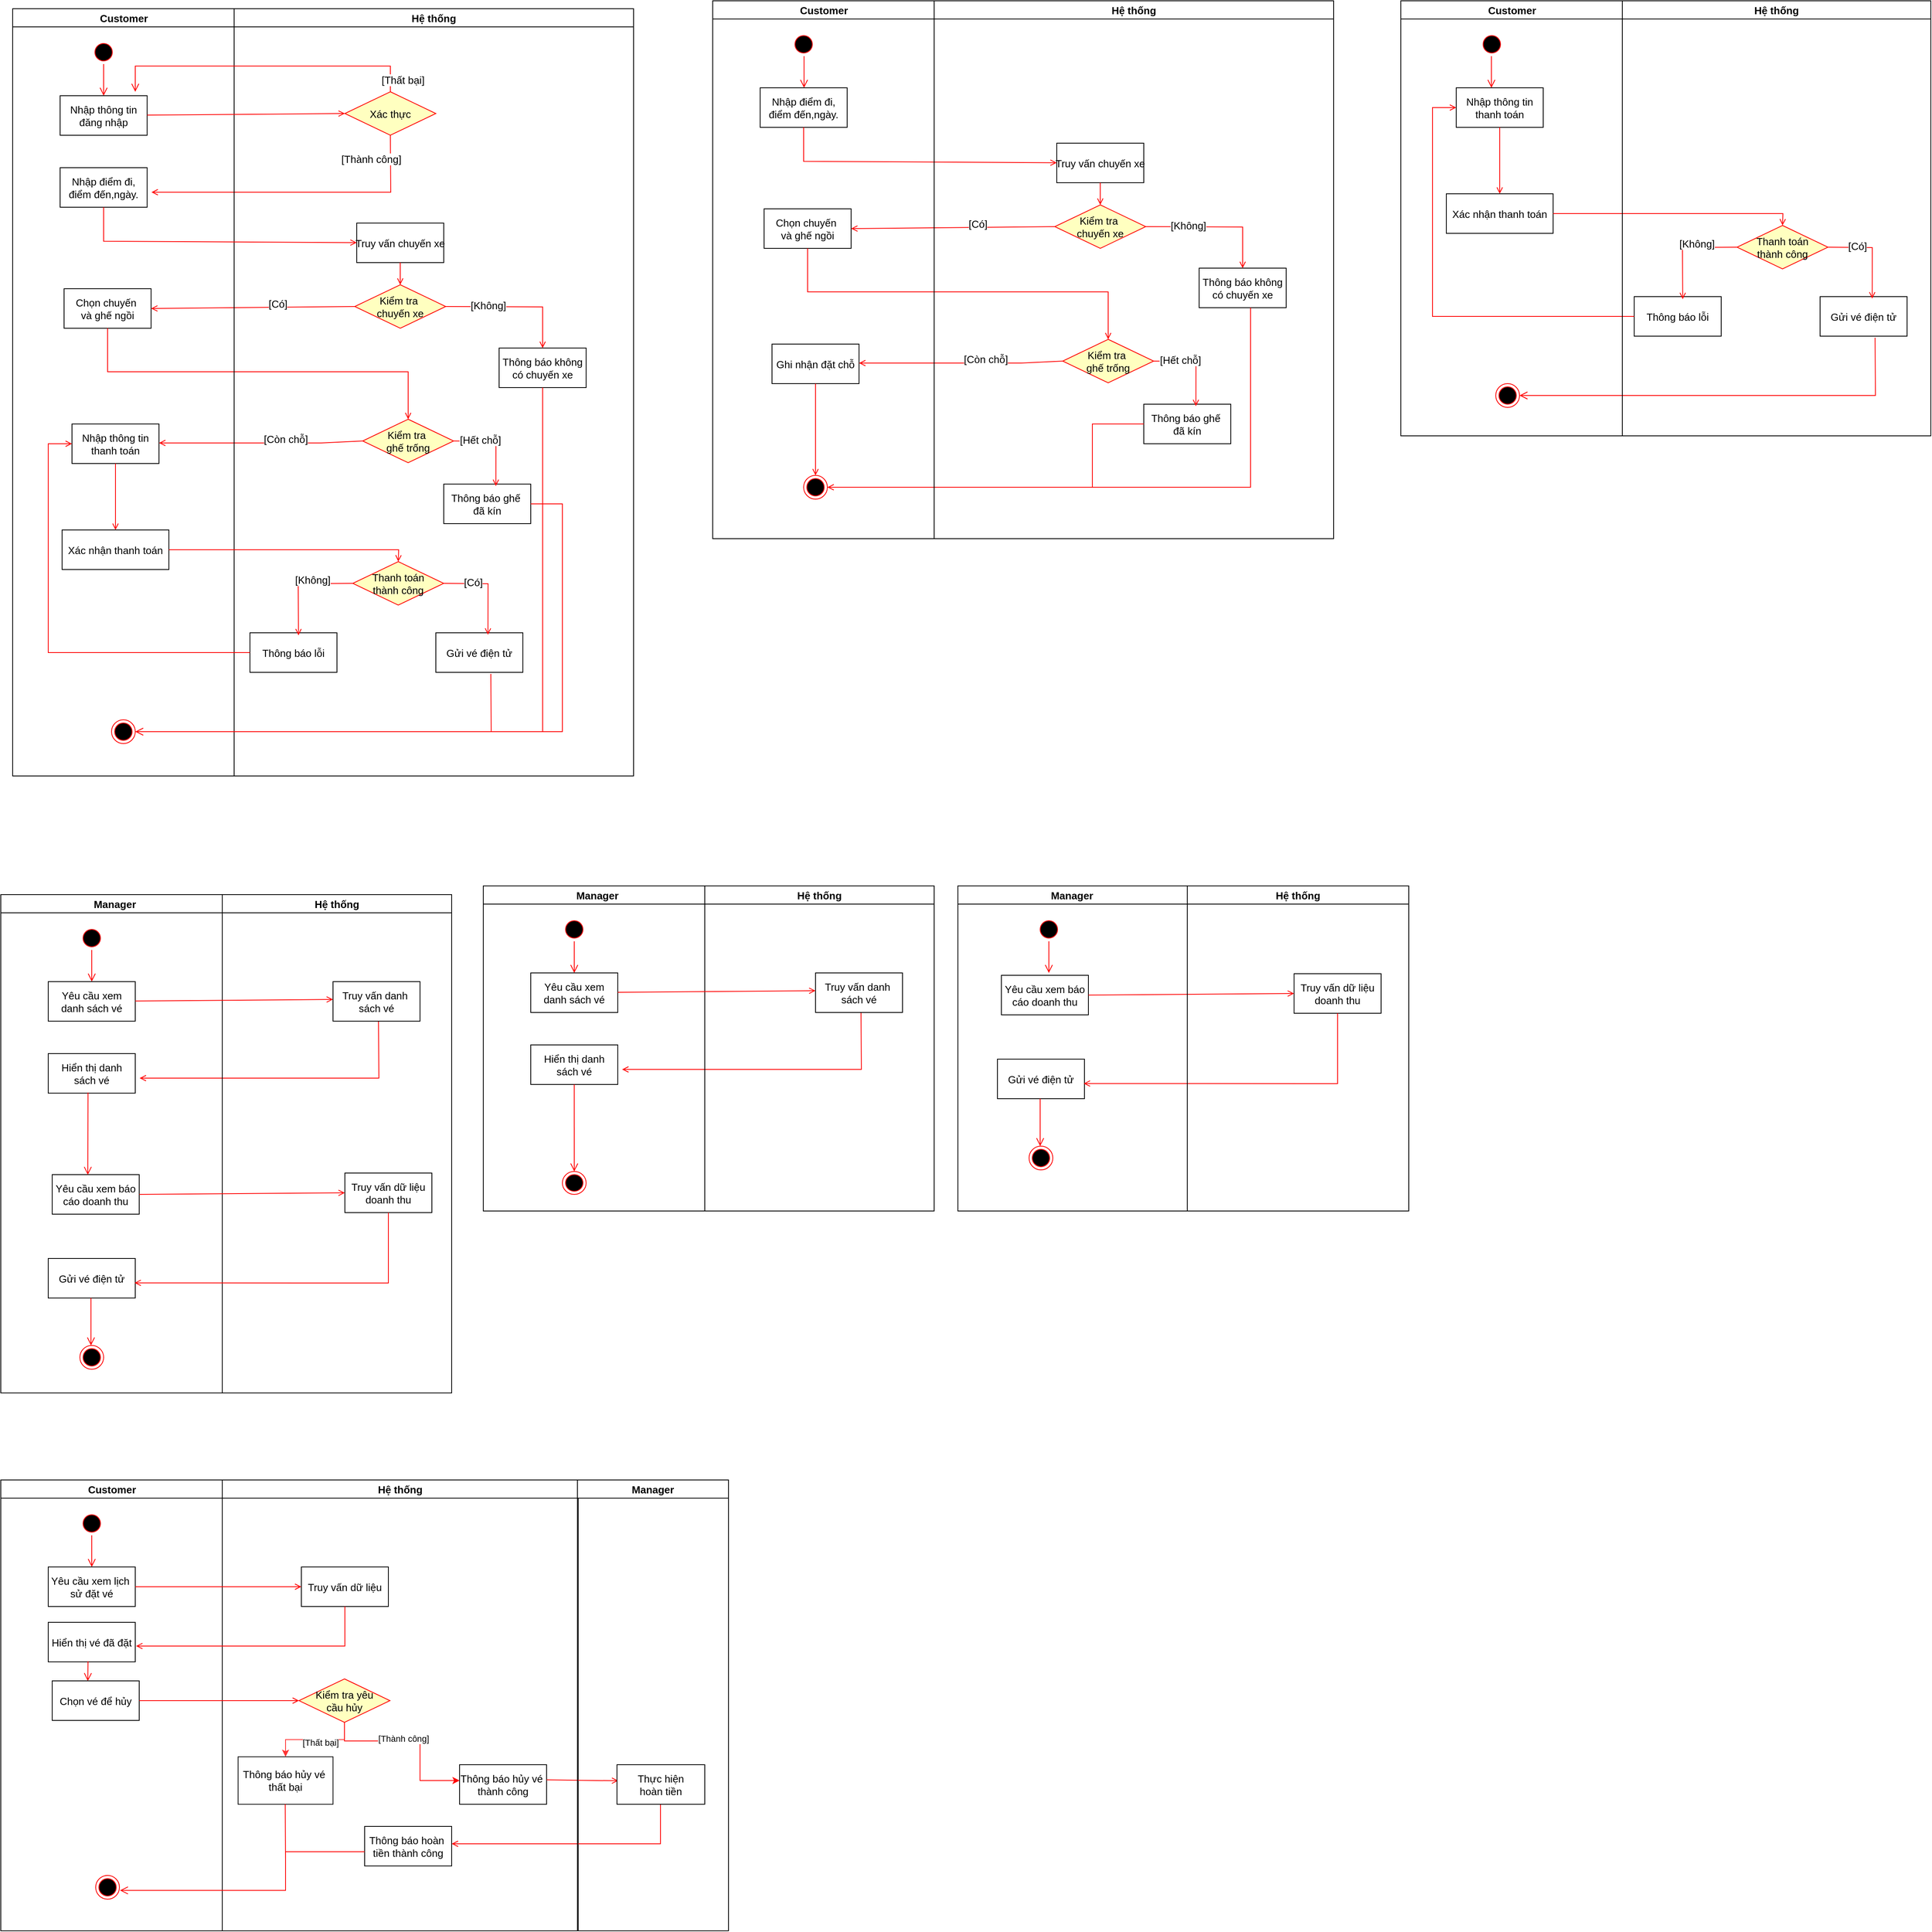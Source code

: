 <mxfile version="26.2.14">
  <diagram name="Page-1" id="e7e014a7-5840-1c2e-5031-d8a46d1fe8dd">
    <mxGraphModel dx="1737" dy="937" grid="1" gridSize="10" guides="1" tooltips="1" connect="1" arrows="1" fold="1" page="1" pageScale="1" pageWidth="1169" pageHeight="826" background="none" math="0" shadow="0">
      <root>
        <mxCell id="0" />
        <mxCell id="1" parent="0" />
        <mxCell id="2" value="                              Customer" style="swimlane;whiteSpace=wrap;align=left;fontSize=13;" parent="1" vertex="1">
          <mxGeometry x="165" y="130" width="785" height="970" as="geometry" />
        </mxCell>
        <mxCell id="5" value="" style="ellipse;shape=startState;fillColor=#000000;strokeColor=#ff0000;fontSize=13;" parent="2" vertex="1">
          <mxGeometry x="100" y="40" width="30" height="30" as="geometry" />
        </mxCell>
        <mxCell id="6" value="" style="edgeStyle=elbowEdgeStyle;elbow=horizontal;verticalAlign=bottom;endArrow=open;endSize=8;strokeColor=#FF0000;endFill=1;rounded=0;fontSize=13;" parent="2" source="5" target="7" edge="1">
          <mxGeometry x="100" y="40" as="geometry">
            <mxPoint x="115" y="110" as="targetPoint" />
          </mxGeometry>
        </mxCell>
        <mxCell id="7" value="Nhập thông tin&#xa;đăng nhập" style="fontSize=13;" parent="2" vertex="1">
          <mxGeometry x="60" y="110" width="110" height="50" as="geometry" />
        </mxCell>
        <mxCell id="16" value="Nhập điểm đi,&#xa;điểm đến,ngày." style="fontSize=13;" parent="2" vertex="1">
          <mxGeometry x="60" y="201" width="110" height="50" as="geometry" />
        </mxCell>
        <mxCell id="17" value="" style="endArrow=open;strokeColor=#FF0000;endFill=1;rounded=0;exitX=0.5;exitY=1;exitDx=0;exitDy=0;fontSize=13;" parent="2" source="f26IaS0wNW5AiLmTY3wT-48" edge="1">
          <mxGeometry relative="1" as="geometry">
            <mxPoint x="355.5" y="142" as="sourcePoint" />
            <mxPoint x="175.5" y="232" as="targetPoint" />
            <Array as="points">
              <mxPoint x="478" y="232" />
            </Array>
          </mxGeometry>
        </mxCell>
        <mxCell id="f26IaS0wNW5AiLmTY3wT-50" value="[Thành công]" style="edgeLabel;html=1;align=center;verticalAlign=middle;resizable=0;points=[];fontSize=13;" parent="17" vertex="1" connectable="0">
          <mxGeometry x="-0.15" relative="1" as="geometry">
            <mxPoint x="62" y="-42" as="offset" />
          </mxGeometry>
        </mxCell>
        <mxCell id="f26IaS0wNW5AiLmTY3wT-56" value="Chọn chuyến &#xa;và ghế ngồi" style="fontSize=13;" parent="2" vertex="1">
          <mxGeometry x="65" y="354" width="110" height="50" as="geometry" />
        </mxCell>
        <mxCell id="f26IaS0wNW5AiLmTY3wT-71" value="Nhập thông tin&#xa;thanh toán" style="fontSize=13;" parent="2" vertex="1">
          <mxGeometry x="75" y="525" width="110" height="50" as="geometry" />
        </mxCell>
        <mxCell id="f26IaS0wNW5AiLmTY3wT-53" value="Kiểm tra &#xa;chuyến xe" style="rhombus;fillColor=#ffffc0;strokeColor=#ff0000;fontSize=13;" parent="2" vertex="1">
          <mxGeometry x="432.5" y="349" width="115" height="55" as="geometry" />
        </mxCell>
        <mxCell id="f26IaS0wNW5AiLmTY3wT-57" value="Thông báo không&#xa;có chuyến xe" style="fontSize=13;" parent="2" vertex="1">
          <mxGeometry x="615" y="429" width="110" height="50" as="geometry" />
        </mxCell>
        <mxCell id="f26IaS0wNW5AiLmTY3wT-59" value="" style="endArrow=open;strokeColor=#FF0000;endFill=1;rounded=0;exitX=1;exitY=0.5;exitDx=0;exitDy=0;entryX=0.5;entryY=0;entryDx=0;entryDy=0;fontSize=13;" parent="2" source="f26IaS0wNW5AiLmTY3wT-53" target="f26IaS0wNW5AiLmTY3wT-57" edge="1">
          <mxGeometry relative="1" as="geometry">
            <mxPoint x="589.47" y="364" as="sourcePoint" />
            <mxPoint x="589.47" y="419" as="targetPoint" />
            <Array as="points">
              <mxPoint x="670" y="377" />
            </Array>
          </mxGeometry>
        </mxCell>
        <mxCell id="f26IaS0wNW5AiLmTY3wT-61" value="[Không]" style="edgeLabel;html=1;align=center;verticalAlign=middle;resizable=0;points=[];fontSize=13;" parent="f26IaS0wNW5AiLmTY3wT-59" vertex="1" connectable="0">
          <mxGeometry x="-0.39" y="2" relative="1" as="geometry">
            <mxPoint as="offset" />
          </mxGeometry>
        </mxCell>
        <mxCell id="f26IaS0wNW5AiLmTY3wT-64" value="Kiểm tra &#xa;ghế trống" style="rhombus;fillColor=#ffffc0;strokeColor=#ff0000;fontSize=13;" parent="2" vertex="1">
          <mxGeometry x="442.5" y="519" width="115" height="55" as="geometry" />
        </mxCell>
        <mxCell id="f26IaS0wNW5AiLmTY3wT-65" value="Thông báo ghế &#xa;đã kín" style="fontSize=13;" parent="2" vertex="1">
          <mxGeometry x="545" y="601" width="110" height="50" as="geometry" />
        </mxCell>
        <mxCell id="f26IaS0wNW5AiLmTY3wT-66" value="" style="endArrow=open;strokeColor=#FF0000;endFill=1;rounded=0;exitX=1;exitY=0.5;exitDx=0;exitDy=0;entryX=0.599;entryY=0.049;entryDx=0;entryDy=0;entryPerimeter=0;fontSize=13;" parent="2" source="f26IaS0wNW5AiLmTY3wT-64" target="f26IaS0wNW5AiLmTY3wT-65" edge="1">
          <mxGeometry relative="1" as="geometry">
            <mxPoint x="599.47" y="534" as="sourcePoint" />
            <mxPoint x="599.47" y="589" as="targetPoint" />
            <Array as="points">
              <mxPoint x="611" y="547" />
            </Array>
          </mxGeometry>
        </mxCell>
        <mxCell id="f26IaS0wNW5AiLmTY3wT-67" value="[Hết chỗ]" style="edgeLabel;html=1;align=center;verticalAlign=middle;resizable=0;points=[];fontSize=13;" parent="f26IaS0wNW5AiLmTY3wT-66" vertex="1" connectable="0">
          <mxGeometry x="-0.39" y="2" relative="1" as="geometry">
            <mxPoint as="offset" />
          </mxGeometry>
        </mxCell>
        <mxCell id="f26IaS0wNW5AiLmTY3wT-68" value="" style="endArrow=open;strokeColor=#FF0000;endFill=1;rounded=0;exitX=0;exitY=0.5;exitDx=0;exitDy=0;entryX=1;entryY=0.5;entryDx=0;entryDy=0;fontSize=13;" parent="2" source="f26IaS0wNW5AiLmTY3wT-64" edge="1">
          <mxGeometry relative="1" as="geometry">
            <mxPoint x="389.47" y="549" as="sourcePoint" />
            <mxPoint x="185" y="549.0" as="targetPoint" />
            <Array as="points">
              <mxPoint x="390" y="549" />
            </Array>
          </mxGeometry>
        </mxCell>
        <mxCell id="f26IaS0wNW5AiLmTY3wT-69" value="[Còn chỗ]" style="edgeLabel;html=1;align=center;verticalAlign=middle;resizable=0;points=[];fontSize=13;" parent="f26IaS0wNW5AiLmTY3wT-68" vertex="1" connectable="0">
          <mxGeometry x="-0.241" y="-4" relative="1" as="geometry">
            <mxPoint y="-1" as="offset" />
          </mxGeometry>
        </mxCell>
        <mxCell id="11" value="" style="endArrow=open;strokeColor=#FF0000;endFill=1;rounded=0;exitX=0;exitY=0.5;exitDx=0;exitDy=0;entryX=1;entryY=0.5;entryDx=0;entryDy=0;fontSize=13;" parent="2" source="f26IaS0wNW5AiLmTY3wT-53" target="f26IaS0wNW5AiLmTY3wT-56" edge="1">
          <mxGeometry relative="1" as="geometry">
            <mxPoint x="379.47" y="379" as="sourcePoint" />
            <mxPoint x="379.47" y="434" as="targetPoint" />
            <Array as="points" />
          </mxGeometry>
        </mxCell>
        <mxCell id="f26IaS0wNW5AiLmTY3wT-60" value="[Có]" style="edgeLabel;html=1;align=center;verticalAlign=middle;resizable=0;points=[];fontSize=13;" parent="11" vertex="1" connectable="0">
          <mxGeometry x="-0.241" y="-4" relative="1" as="geometry">
            <mxPoint y="-1" as="offset" />
          </mxGeometry>
        </mxCell>
        <mxCell id="f26IaS0wNW5AiLmTY3wT-58" value="" style="endArrow=open;strokeColor=#FF0000;endFill=1;rounded=0;exitX=0.5;exitY=1;exitDx=0;exitDy=0;entryX=0.5;entryY=0;entryDx=0;entryDy=0;fontSize=13;" parent="2" source="f26IaS0wNW5AiLmTY3wT-56" target="f26IaS0wNW5AiLmTY3wT-64" edge="1">
          <mxGeometry relative="1" as="geometry">
            <mxPoint x="170" y="729" as="sourcePoint" />
            <mxPoint x="170" y="784" as="targetPoint" />
            <Array as="points">
              <mxPoint x="120" y="459" />
              <mxPoint x="500" y="459" />
            </Array>
          </mxGeometry>
        </mxCell>
        <mxCell id="38" value="" style="ellipse;shape=endState;fillColor=#000000;strokeColor=#ff0000;fontSize=13;" parent="2" vertex="1">
          <mxGeometry x="125" y="899" width="30" height="30" as="geometry" />
        </mxCell>
        <mxCell id="YBDIi4kpaEek3xE2R5Sy-41" value="" style="edgeStyle=elbowEdgeStyle;elbow=horizontal;verticalAlign=bottom;endArrow=none;endSize=8;strokeColor=#FF0000;endFill=1;rounded=0;exitX=0.5;exitY=1;exitDx=0;exitDy=0;startFill=0;entryX=1;entryY=0.5;entryDx=0;entryDy=0;fontSize=13;" parent="2" source="f26IaS0wNW5AiLmTY3wT-57" target="38" edge="1">
          <mxGeometry x="-65" y="-80" as="geometry">
            <mxPoint x="605" y="1019" as="targetPoint" />
            <mxPoint x="685" y="706" as="sourcePoint" />
            <Array as="points">
              <mxPoint x="670" y="749" />
            </Array>
          </mxGeometry>
        </mxCell>
        <mxCell id="YBDIi4kpaEek3xE2R5Sy-42" value="" style="edgeStyle=elbowEdgeStyle;elbow=horizontal;verticalAlign=bottom;endArrow=none;endSize=8;strokeColor=#FF0000;endFill=1;rounded=0;exitX=1;exitY=0.5;exitDx=0;exitDy=0;startFill=0;entryX=1;entryY=0.5;entryDx=0;entryDy=0;fontSize=13;" parent="2" source="f26IaS0wNW5AiLmTY3wT-65" target="38" edge="1">
          <mxGeometry x="-65" y="-80" as="geometry">
            <mxPoint x="165" y="1024" as="targetPoint" />
            <mxPoint x="680" y="489" as="sourcePoint" />
            <Array as="points">
              <mxPoint x="695" y="819" />
            </Array>
          </mxGeometry>
        </mxCell>
        <mxCell id="f26IaS0wNW5AiLmTY3wT-72" value="Xác nhận thanh toán" style="fontSize=13;" parent="2" vertex="1">
          <mxGeometry x="62.5" y="659" width="135" height="50" as="geometry" />
        </mxCell>
        <mxCell id="f26IaS0wNW5AiLmTY3wT-74" value="" style="endArrow=open;strokeColor=#FF0000;endFill=1;rounded=0;exitX=0.5;exitY=1;exitDx=0;exitDy=0;entryX=0.5;entryY=0;entryDx=0;entryDy=0;fontSize=13;" parent="2" source="f26IaS0wNW5AiLmTY3wT-71" target="f26IaS0wNW5AiLmTY3wT-72" edge="1">
          <mxGeometry relative="1" as="geometry">
            <mxPoint x="115" y="584" as="sourcePoint" />
            <mxPoint x="195" y="659" as="targetPoint" />
          </mxGeometry>
        </mxCell>
        <mxCell id="3" value="Hệ thống" style="swimlane;whiteSpace=wrap;fontSize=13;startSize=23;" parent="1" vertex="1">
          <mxGeometry x="445" y="130" width="505" height="970" as="geometry" />
        </mxCell>
        <mxCell id="18" value="Truy vấn chuyến xe" style="fontSize=13;" parent="3" vertex="1">
          <mxGeometry x="155" y="271" width="110" height="50" as="geometry" />
        </mxCell>
        <mxCell id="f26IaS0wNW5AiLmTY3wT-48" value="Xác thực" style="rhombus;fillColor=#ffffc0;strokeColor=#ff0000;fontSize=13;" parent="3" vertex="1">
          <mxGeometry x="140" y="105" width="115" height="55" as="geometry" />
        </mxCell>
        <mxCell id="f26IaS0wNW5AiLmTY3wT-110" value="[Thất bại]" style="edgeStyle=elbowEdgeStyle;elbow=vertical;align=left;verticalAlign=bottom;endArrow=open;endSize=8;strokeColor=#FF0000;exitX=0.5;exitY=0;endFill=1;rounded=0;exitDx=0;exitDy=0;fontSize=13;" parent="3" source="f26IaS0wNW5AiLmTY3wT-48" edge="1">
          <mxGeometry x="-0.974" y="13" relative="1" as="geometry">
            <mxPoint x="-125" y="105" as="targetPoint" />
            <Array as="points">
              <mxPoint x="277.5" y="72.5" />
            </Array>
            <mxPoint x="277.5" y="118" as="sourcePoint" />
            <mxPoint as="offset" />
          </mxGeometry>
        </mxCell>
        <mxCell id="f26IaS0wNW5AiLmTY3wT-76" value="Thông báo lỗi" style="fontSize=13;" parent="3" vertex="1">
          <mxGeometry x="20" y="789" width="110" height="50" as="geometry" />
        </mxCell>
        <mxCell id="f26IaS0wNW5AiLmTY3wT-77" value="Thanh toán&#xa;thành công" style="rhombus;fillColor=#ffffc0;strokeColor=#ff0000;fontSize=13;" parent="3" vertex="1">
          <mxGeometry x="150" y="699" width="115" height="55" as="geometry" />
        </mxCell>
        <mxCell id="f26IaS0wNW5AiLmTY3wT-79" value="Gửi vé điện tử" style="fontSize=13;" parent="3" vertex="1">
          <mxGeometry x="255" y="789" width="110" height="50" as="geometry" />
        </mxCell>
        <mxCell id="f26IaS0wNW5AiLmTY3wT-80" value="" style="endArrow=open;strokeColor=#FF0000;endFill=1;rounded=0;exitX=1;exitY=0.5;exitDx=0;exitDy=0;entryX=0.599;entryY=0.049;entryDx=0;entryDy=0;entryPerimeter=0;fontSize=13;" parent="3" source="f26IaS0wNW5AiLmTY3wT-77" target="f26IaS0wNW5AiLmTY3wT-79" edge="1">
          <mxGeometry relative="1" as="geometry">
            <mxPoint x="309.47" y="714" as="sourcePoint" />
            <mxPoint x="309.47" y="769" as="targetPoint" />
            <Array as="points">
              <mxPoint x="321" y="727" />
            </Array>
          </mxGeometry>
        </mxCell>
        <mxCell id="f26IaS0wNW5AiLmTY3wT-81" value="[Có]" style="edgeLabel;html=1;align=center;verticalAlign=middle;resizable=0;points=[];fontSize=13;" parent="f26IaS0wNW5AiLmTY3wT-80" vertex="1" connectable="0">
          <mxGeometry x="-0.39" y="2" relative="1" as="geometry">
            <mxPoint as="offset" />
          </mxGeometry>
        </mxCell>
        <mxCell id="f26IaS0wNW5AiLmTY3wT-82" value="" style="endArrow=open;strokeColor=#FF0000;endFill=1;rounded=0;exitX=0;exitY=0.5;exitDx=0;exitDy=0;entryX=0.558;entryY=0.065;entryDx=0;entryDy=0;entryPerimeter=0;fontSize=13;" parent="3" source="f26IaS0wNW5AiLmTY3wT-77" target="f26IaS0wNW5AiLmTY3wT-76" edge="1">
          <mxGeometry relative="1" as="geometry">
            <mxPoint x="99.47" y="729" as="sourcePoint" />
            <mxPoint x="99.47" y="784" as="targetPoint" />
            <Array as="points">
              <mxPoint x="81" y="727" />
            </Array>
          </mxGeometry>
        </mxCell>
        <mxCell id="f26IaS0wNW5AiLmTY3wT-83" value="[Không]" style="edgeLabel;html=1;align=center;verticalAlign=middle;resizable=0;points=[];fontSize=13;" parent="f26IaS0wNW5AiLmTY3wT-82" vertex="1" connectable="0">
          <mxGeometry x="-0.241" y="-4" relative="1" as="geometry">
            <mxPoint y="-1" as="offset" />
          </mxGeometry>
        </mxCell>
        <mxCell id="9" value="" style="endArrow=open;strokeColor=#FF0000;endFill=1;rounded=0;entryX=0;entryY=0.5;entryDx=0;entryDy=0;fontSize=13;" parent="1" source="7" target="f26IaS0wNW5AiLmTY3wT-48" edge="1">
          <mxGeometry relative="1" as="geometry">
            <mxPoint x="464.5" y="263" as="targetPoint" />
          </mxGeometry>
        </mxCell>
        <mxCell id="19" value="" style="endArrow=open;strokeColor=#FF0000;endFill=1;rounded=0;exitX=0.5;exitY=1;exitDx=0;exitDy=0;fontSize=13;" parent="1" source="16" target="18" edge="1">
          <mxGeometry relative="1" as="geometry">
            <Array as="points">
              <mxPoint x="280" y="424" />
            </Array>
          </mxGeometry>
        </mxCell>
        <mxCell id="f26IaS0wNW5AiLmTY3wT-54" value="" style="endArrow=open;strokeColor=#FF0000;endFill=1;rounded=0;entryX=0.5;entryY=0;entryDx=0;entryDy=0;exitX=0.5;exitY=1;exitDx=0;exitDy=0;fontSize=13;" parent="1" source="18" target="f26IaS0wNW5AiLmTY3wT-53" edge="1">
          <mxGeometry relative="1" as="geometry">
            <mxPoint x="532.25" y="501" as="sourcePoint" />
            <mxPoint x="767.75" y="501" as="targetPoint" />
            <Array as="points" />
          </mxGeometry>
        </mxCell>
        <mxCell id="f26IaS0wNW5AiLmTY3wT-107" value="" style="endArrow=open;strokeColor=#FF0000;endFill=1;rounded=0;exitX=0;exitY=0.5;exitDx=0;exitDy=0;entryX=0;entryY=0.5;entryDx=0;entryDy=0;fontSize=13;" parent="1" source="f26IaS0wNW5AiLmTY3wT-76" target="f26IaS0wNW5AiLmTY3wT-71" edge="1">
          <mxGeometry relative="1" as="geometry">
            <mxPoint x="330" y="1039" as="sourcePoint" />
            <mxPoint x="210" y="670" as="targetPoint" />
            <Array as="points">
              <mxPoint x="210" y="944" />
              <mxPoint x="210" y="680" />
            </Array>
          </mxGeometry>
        </mxCell>
        <mxCell id="f26IaS0wNW5AiLmTY3wT-113" value="" style="edgeStyle=elbowEdgeStyle;elbow=horizontal;verticalAlign=bottom;endArrow=open;endSize=8;strokeColor=#FF0000;endFill=1;rounded=0;exitX=0.632;exitY=1.04;exitDx=0;exitDy=0;exitPerimeter=0;entryX=1;entryY=0.5;entryDx=0;entryDy=0;fontSize=13;" parent="1" source="f26IaS0wNW5AiLmTY3wT-79" target="38" edge="1">
          <mxGeometry x="100" y="50" as="geometry">
            <mxPoint x="770" y="1139" as="targetPoint" />
            <mxPoint x="770.27" y="1049" as="sourcePoint" />
            <Array as="points">
              <mxPoint x="770" y="1029" />
            </Array>
          </mxGeometry>
        </mxCell>
        <mxCell id="f26IaS0wNW5AiLmTY3wT-78" value="" style="endArrow=open;strokeColor=#FF0000;endFill=1;rounded=0;entryX=0.5;entryY=0;entryDx=0;entryDy=0;exitX=1;exitY=0.5;exitDx=0;exitDy=0;fontSize=13;" parent="1" source="f26IaS0wNW5AiLmTY3wT-72" target="f26IaS0wNW5AiLmTY3wT-77" edge="1">
          <mxGeometry relative="1" as="geometry">
            <mxPoint x="665" y="829" as="sourcePoint" />
            <mxPoint x="777.75" y="879" as="targetPoint" />
            <Array as="points">
              <mxPoint x="653" y="814" />
            </Array>
          </mxGeometry>
        </mxCell>
        <mxCell id="xxYb0u-Kn48qhZPP_lFg-39" value="                                Manager" style="swimlane;whiteSpace=wrap;align=left;fontSize=13;" parent="1" vertex="1">
          <mxGeometry x="150" y="1250" width="570" height="630" as="geometry" />
        </mxCell>
        <mxCell id="xxYb0u-Kn48qhZPP_lFg-40" value="" style="ellipse;shape=startState;fillColor=#000000;strokeColor=#ff0000;fontSize=13;" parent="xxYb0u-Kn48qhZPP_lFg-39" vertex="1">
          <mxGeometry x="100" y="40" width="30" height="30" as="geometry" />
        </mxCell>
        <mxCell id="xxYb0u-Kn48qhZPP_lFg-41" value="" style="edgeStyle=elbowEdgeStyle;elbow=horizontal;verticalAlign=bottom;endArrow=open;endSize=8;strokeColor=#FF0000;endFill=1;rounded=0;fontSize=13;" parent="xxYb0u-Kn48qhZPP_lFg-39" source="xxYb0u-Kn48qhZPP_lFg-40" target="xxYb0u-Kn48qhZPP_lFg-42" edge="1">
          <mxGeometry x="100" y="40" as="geometry">
            <mxPoint x="115" y="110" as="targetPoint" />
          </mxGeometry>
        </mxCell>
        <mxCell id="xxYb0u-Kn48qhZPP_lFg-42" value="Yêu cầu xem&#xa;danh sách vé" style="fontSize=13;" parent="xxYb0u-Kn48qhZPP_lFg-39" vertex="1">
          <mxGeometry x="60" y="110" width="110" height="50" as="geometry" />
        </mxCell>
        <mxCell id="xxYb0u-Kn48qhZPP_lFg-43" value="Hiển thị danh&#xa;sách vé" style="fontSize=13;" parent="xxYb0u-Kn48qhZPP_lFg-39" vertex="1">
          <mxGeometry x="60" y="201" width="110" height="50" as="geometry" />
        </mxCell>
        <mxCell id="xxYb0u-Kn48qhZPP_lFg-44" value="" style="endArrow=open;strokeColor=#FF0000;endFill=1;rounded=0;exitX=0.5;exitY=1;exitDx=0;exitDy=0;fontSize=13;" parent="xxYb0u-Kn48qhZPP_lFg-39" edge="1">
          <mxGeometry relative="1" as="geometry">
            <mxPoint x="477.5" y="160" as="sourcePoint" />
            <mxPoint x="175.5" y="232" as="targetPoint" />
            <Array as="points">
              <mxPoint x="478" y="232" />
            </Array>
          </mxGeometry>
        </mxCell>
        <mxCell id="xxYb0u-Kn48qhZPP_lFg-46" value="Yêu cầu xem báo&#xa;cáo doanh thu" style="fontSize=13;" parent="xxYb0u-Kn48qhZPP_lFg-39" vertex="1">
          <mxGeometry x="65" y="354" width="110" height="50" as="geometry" />
        </mxCell>
        <mxCell id="xxYb0u-Kn48qhZPP_lFg-61" value="" style="ellipse;shape=endState;fillColor=#000000;strokeColor=#ff0000;fontSize=13;" parent="xxYb0u-Kn48qhZPP_lFg-39" vertex="1">
          <mxGeometry x="100" y="570" width="30" height="30" as="geometry" />
        </mxCell>
        <mxCell id="xxYb0u-Kn48qhZPP_lFg-84" value="" style="edgeStyle=elbowEdgeStyle;elbow=horizontal;verticalAlign=bottom;endArrow=open;endSize=8;strokeColor=#FF0000;endFill=1;rounded=0;fontSize=13;exitX=0.457;exitY=0.986;exitDx=0;exitDy=0;exitPerimeter=0;entryX=0.408;entryY=0.006;entryDx=0;entryDy=0;entryPerimeter=0;" parent="xxYb0u-Kn48qhZPP_lFg-39" source="xxYb0u-Kn48qhZPP_lFg-43" target="xxYb0u-Kn48qhZPP_lFg-46" edge="1">
          <mxGeometry x="-50" y="-1210" as="geometry">
            <mxPoint x="110.09" y="320" as="targetPoint" />
            <mxPoint x="110.09" y="280" as="sourcePoint" />
          </mxGeometry>
        </mxCell>
        <mxCell id="xxYb0u-Kn48qhZPP_lFg-72" value="Gửi vé điện tử" style="fontSize=13;" parent="xxYb0u-Kn48qhZPP_lFg-39" vertex="1">
          <mxGeometry x="60" y="460" width="110" height="50" as="geometry" />
        </mxCell>
        <mxCell id="xxYb0u-Kn48qhZPP_lFg-92" value="" style="edgeStyle=elbowEdgeStyle;elbow=horizontal;verticalAlign=bottom;endArrow=open;endSize=8;strokeColor=#FF0000;endFill=1;rounded=0;fontSize=13;" parent="xxYb0u-Kn48qhZPP_lFg-39" source="xxYb0u-Kn48qhZPP_lFg-72" edge="1">
          <mxGeometry x="-200" y="-2460" as="geometry">
            <mxPoint x="114" y="570" as="targetPoint" />
            <mxPoint x="114.33" y="510" as="sourcePoint" />
          </mxGeometry>
        </mxCell>
        <mxCell id="xxYb0u-Kn48qhZPP_lFg-66" value="Hệ thống" style="swimlane;whiteSpace=wrap;fontSize=13;startSize=23;" parent="1" vertex="1">
          <mxGeometry x="430" y="1250" width="290" height="630" as="geometry" />
        </mxCell>
        <mxCell id="xxYb0u-Kn48qhZPP_lFg-83" value="Truy vấn danh &#xa;sách vé" style="fontSize=13;" parent="xxYb0u-Kn48qhZPP_lFg-66" vertex="1">
          <mxGeometry x="140" y="110" width="110" height="50" as="geometry" />
        </mxCell>
        <mxCell id="xxYb0u-Kn48qhZPP_lFg-49" value="Truy vấn dữ liệu&#xa;doanh thu" style="fontSize=13;" parent="xxYb0u-Kn48qhZPP_lFg-66" vertex="1">
          <mxGeometry x="155" y="352" width="110" height="50" as="geometry" />
        </mxCell>
        <mxCell id="xxYb0u-Kn48qhZPP_lFg-77" value="" style="endArrow=open;strokeColor=#FF0000;endFill=1;rounded=0;entryX=0;entryY=0.5;entryDx=0;entryDy=0;fontSize=13;" parent="1" source="xxYb0u-Kn48qhZPP_lFg-42" edge="1">
          <mxGeometry relative="1" as="geometry">
            <mxPoint x="570" y="1382.5" as="targetPoint" />
          </mxGeometry>
        </mxCell>
        <mxCell id="xxYb0u-Kn48qhZPP_lFg-58" value="" style="endArrow=open;strokeColor=#FF0000;endFill=1;rounded=0;exitX=1;exitY=0.5;exitDx=0;exitDy=0;entryX=0;entryY=0.5;entryDx=0;entryDy=0;fontSize=13;" parent="1" source="xxYb0u-Kn48qhZPP_lFg-46" target="xxYb0u-Kn48qhZPP_lFg-49" edge="1">
          <mxGeometry relative="1" as="geometry">
            <mxPoint x="529.47" y="1684" as="sourcePoint" />
            <mxPoint x="582.5" y="1626.5" as="targetPoint" />
            <Array as="points" />
          </mxGeometry>
        </mxCell>
        <mxCell id="xxYb0u-Kn48qhZPP_lFg-91" value="" style="endArrow=open;strokeColor=#FF0000;endFill=1;rounded=0;exitX=0.5;exitY=1;exitDx=0;exitDy=0;fontSize=13;entryX=0.991;entryY=0.617;entryDx=0;entryDy=0;entryPerimeter=0;" parent="1" source="xxYb0u-Kn48qhZPP_lFg-49" target="xxYb0u-Kn48qhZPP_lFg-72" edge="1">
          <mxGeometry relative="1" as="geometry">
            <mxPoint x="642" y="1670" as="sourcePoint" />
            <mxPoint x="340" y="1742" as="targetPoint" />
            <Array as="points">
              <mxPoint x="640" y="1741" />
            </Array>
          </mxGeometry>
        </mxCell>
        <mxCell id="xxYb0u-Kn48qhZPP_lFg-93" value="                              Customer" style="swimlane;whiteSpace=wrap;align=left;fontSize=13;" parent="1" vertex="1">
          <mxGeometry x="150" y="1990" width="730" height="570" as="geometry" />
        </mxCell>
        <mxCell id="xxYb0u-Kn48qhZPP_lFg-94" value="" style="ellipse;shape=startState;fillColor=#000000;strokeColor=#ff0000;fontSize=13;" parent="xxYb0u-Kn48qhZPP_lFg-93" vertex="1">
          <mxGeometry x="100" y="40" width="30" height="30" as="geometry" />
        </mxCell>
        <mxCell id="xxYb0u-Kn48qhZPP_lFg-95" value="" style="edgeStyle=elbowEdgeStyle;elbow=horizontal;verticalAlign=bottom;endArrow=open;endSize=8;strokeColor=#FF0000;endFill=1;rounded=0;fontSize=13;" parent="xxYb0u-Kn48qhZPP_lFg-93" source="xxYb0u-Kn48qhZPP_lFg-94" target="xxYb0u-Kn48qhZPP_lFg-96" edge="1">
          <mxGeometry x="100" y="40" as="geometry">
            <mxPoint x="115" y="110" as="targetPoint" />
          </mxGeometry>
        </mxCell>
        <mxCell id="xxYb0u-Kn48qhZPP_lFg-96" value="Yêu cầu xem lịch &#xa;sử đặt vé" style="fontSize=13;" parent="xxYb0u-Kn48qhZPP_lFg-93" vertex="1">
          <mxGeometry x="60" y="110" width="110" height="50" as="geometry" />
        </mxCell>
        <mxCell id="xxYb0u-Kn48qhZPP_lFg-97" value="Hiển thị vé đã đặt" style="fontSize=13;" parent="xxYb0u-Kn48qhZPP_lFg-93" vertex="1">
          <mxGeometry x="60" y="180" width="110" height="50" as="geometry" />
        </mxCell>
        <mxCell id="xxYb0u-Kn48qhZPP_lFg-101" value="" style="edgeStyle=elbowEdgeStyle;elbow=horizontal;verticalAlign=bottom;endArrow=open;endSize=8;strokeColor=#FF0000;endFill=1;rounded=0;fontSize=13;exitX=0.457;exitY=0.986;exitDx=0;exitDy=0;exitPerimeter=0;entryX=0.408;entryY=0.006;entryDx=0;entryDy=0;entryPerimeter=0;" parent="xxYb0u-Kn48qhZPP_lFg-93" source="xxYb0u-Kn48qhZPP_lFg-97" target="xxYb0u-Kn48qhZPP_lFg-99" edge="1">
          <mxGeometry x="-50" y="-1210" as="geometry">
            <mxPoint x="110.09" y="299" as="targetPoint" />
            <mxPoint x="110.09" y="259" as="sourcePoint" />
          </mxGeometry>
        </mxCell>
        <mxCell id="xxYb0u-Kn48qhZPP_lFg-99" value="Chọn vé để hủy" style="fontSize=13;" parent="xxYb0u-Kn48qhZPP_lFg-93" vertex="1">
          <mxGeometry x="65" y="254" width="110" height="50" as="geometry" />
        </mxCell>
        <mxCell id="xxYb0u-Kn48qhZPP_lFg-100" value="" style="ellipse;shape=endState;fillColor=#000000;strokeColor=#ff0000;fontSize=13;" parent="xxYb0u-Kn48qhZPP_lFg-93" vertex="1">
          <mxGeometry x="120" y="500" width="30" height="30" as="geometry" />
        </mxCell>
        <mxCell id="xxYb0u-Kn48qhZPP_lFg-104" value="Hệ thống" style="swimlane;whiteSpace=wrap;fontSize=13;startSize=23;" parent="1" vertex="1">
          <mxGeometry x="430" y="1990" width="450" height="570" as="geometry" />
        </mxCell>
        <mxCell id="xxYb0u-Kn48qhZPP_lFg-105" value="Truy vấn dữ liệu" style="fontSize=13;" parent="xxYb0u-Kn48qhZPP_lFg-104" vertex="1">
          <mxGeometry x="100" y="110" width="110" height="50" as="geometry" />
        </mxCell>
        <mxCell id="xxYb0u-Kn48qhZPP_lFg-122" value="" style="edgeStyle=orthogonalEdgeStyle;rounded=0;orthogonalLoop=1;jettySize=auto;html=1;strokeColor=#FF3333;" parent="xxYb0u-Kn48qhZPP_lFg-104" source="xxYb0u-Kn48qhZPP_lFg-113" target="xxYb0u-Kn48qhZPP_lFg-121" edge="1">
          <mxGeometry relative="1" as="geometry" />
        </mxCell>
        <mxCell id="xxYb0u-Kn48qhZPP_lFg-125" value="[Thất bại]" style="edgeLabel;html=1;align=center;verticalAlign=middle;resizable=0;points=[];" parent="xxYb0u-Kn48qhZPP_lFg-122" vertex="1" connectable="0">
          <mxGeometry x="-0.108" y="3" relative="1" as="geometry">
            <mxPoint as="offset" />
          </mxGeometry>
        </mxCell>
        <mxCell id="xxYb0u-Kn48qhZPP_lFg-113" value="Kiểm tra yêu&#xa;cầu hủy" style="rhombus;fillColor=#ffffc0;strokeColor=#ff0000;fontSize=13;" parent="xxYb0u-Kn48qhZPP_lFg-104" vertex="1">
          <mxGeometry x="97" y="251.5" width="115" height="55" as="geometry" />
        </mxCell>
        <mxCell id="xxYb0u-Kn48qhZPP_lFg-121" value="Thông báo hủy vé&amp;nbsp;&lt;div&gt;thất bại&lt;/div&gt;" style="whiteSpace=wrap;html=1;fontSize=13;fillColor=#FFFFFF;strokeColor=#1A1A1A;" parent="xxYb0u-Kn48qhZPP_lFg-104" vertex="1">
          <mxGeometry x="20" y="350" width="120" height="60" as="geometry" />
        </mxCell>
        <mxCell id="xxYb0u-Kn48qhZPP_lFg-102" value="Thông báo hủy vé &#xa;thành công" style="fontSize=13;" parent="xxYb0u-Kn48qhZPP_lFg-104" vertex="1">
          <mxGeometry x="300" y="360" width="110" height="50" as="geometry" />
        </mxCell>
        <mxCell id="xxYb0u-Kn48qhZPP_lFg-127" value="" style="endArrow=open;strokeColor=#FF0000;endFill=1;rounded=0;exitX=0.5;exitY=1;exitDx=0;exitDy=0;fontSize=13;entryX=1.009;entryY=0.599;entryDx=0;entryDy=0;entryPerimeter=0;" parent="xxYb0u-Kn48qhZPP_lFg-104" edge="1">
          <mxGeometry relative="1" as="geometry">
            <mxPoint x="554" y="410" as="sourcePoint" />
            <mxPoint x="290" y="460" as="targetPoint" />
            <Array as="points">
              <mxPoint x="554" y="460" />
            </Array>
          </mxGeometry>
        </mxCell>
        <mxCell id="xxYb0u-Kn48qhZPP_lFg-112" value="Thông báo hoàn &#xa;tiền thành công" style="fontSize=13;" parent="xxYb0u-Kn48qhZPP_lFg-104" vertex="1">
          <mxGeometry x="180" y="438" width="110" height="50" as="geometry" />
        </mxCell>
        <mxCell id="xxYb0u-Kn48qhZPP_lFg-130" value="" style="edgeStyle=elbowEdgeStyle;elbow=horizontal;verticalAlign=bottom;endArrow=open;endSize=8;strokeColor=#FF0000;endFill=1;rounded=0;fontSize=13;entryX=1.023;entryY=0.631;entryDx=0;entryDy=0;entryPerimeter=0;" parent="xxYb0u-Kn48qhZPP_lFg-104" target="xxYb0u-Kn48qhZPP_lFg-100" edge="1">
          <mxGeometry x="-480" y="-2460" as="geometry">
            <mxPoint x="5" y="650" as="targetPoint" />
            <mxPoint x="180" y="470" as="sourcePoint" />
            <Array as="points">
              <mxPoint x="80" y="490" />
            </Array>
          </mxGeometry>
        </mxCell>
        <mxCell id="xxYb0u-Kn48qhZPP_lFg-133" value="" style="edgeStyle=orthogonalEdgeStyle;rounded=0;orthogonalLoop=1;jettySize=auto;html=1;exitX=0.5;exitY=1;exitDx=0;exitDy=0;strokeColor=#FF0000;" parent="xxYb0u-Kn48qhZPP_lFg-104" source="xxYb0u-Kn48qhZPP_lFg-113" edge="1">
          <mxGeometry relative="1" as="geometry">
            <mxPoint x="160" y="310" as="sourcePoint" />
            <mxPoint x="300" y="380" as="targetPoint" />
            <Array as="points">
              <mxPoint x="155" y="330" />
              <mxPoint x="250" y="330" />
              <mxPoint x="250" y="380" />
              <mxPoint x="300" y="380" />
            </Array>
          </mxGeometry>
        </mxCell>
        <mxCell id="xxYb0u-Kn48qhZPP_lFg-134" value="[Thành công]" style="edgeLabel;html=1;align=center;verticalAlign=middle;resizable=0;points=[];" parent="xxYb0u-Kn48qhZPP_lFg-133" vertex="1" connectable="0">
          <mxGeometry x="-0.108" y="3" relative="1" as="geometry">
            <mxPoint as="offset" />
          </mxGeometry>
        </mxCell>
        <mxCell id="xxYb0u-Kn48qhZPP_lFg-135" value="" style="endArrow=open;strokeColor=#FF0000;endFill=1;rounded=0;fontSize=13;entryX=0.015;entryY=0.406;entryDx=0;entryDy=0;entryPerimeter=0;" parent="xxYb0u-Kn48qhZPP_lFg-104" target="xxYb0u-Kn48qhZPP_lFg-111" edge="1">
          <mxGeometry relative="1" as="geometry">
            <mxPoint x="490" y="379.17" as="targetPoint" />
            <mxPoint x="410" y="379.17" as="sourcePoint" />
          </mxGeometry>
        </mxCell>
        <mxCell id="xxYb0u-Kn48qhZPP_lFg-138" value="" style="edgeStyle=elbowEdgeStyle;elbow=horizontal;verticalAlign=bottom;endArrow=none;endSize=8;strokeColor=#FF0000;endFill=1;rounded=0;fontSize=13;startFill=0;" parent="xxYb0u-Kn48qhZPP_lFg-104" edge="1">
          <mxGeometry x="-330" y="-1950" as="geometry">
            <mxPoint x="80" y="480" as="targetPoint" />
            <mxPoint x="79.6" y="410" as="sourcePoint" />
          </mxGeometry>
        </mxCell>
        <mxCell id="xxYb0u-Kn48qhZPP_lFg-107" value="" style="endArrow=open;strokeColor=#FF0000;endFill=1;rounded=0;fontSize=13;" parent="1" source="xxYb0u-Kn48qhZPP_lFg-96" edge="1">
          <mxGeometry relative="1" as="geometry">
            <mxPoint x="530" y="2125" as="targetPoint" />
          </mxGeometry>
        </mxCell>
        <mxCell id="xxYb0u-Kn48qhZPP_lFg-110" value="Manager" style="swimlane;whiteSpace=wrap;fontSize=13;startSize=23;" parent="1" vertex="1">
          <mxGeometry x="879" y="1990" width="191" height="570" as="geometry" />
        </mxCell>
        <mxCell id="xxYb0u-Kn48qhZPP_lFg-111" value="Thực hiện&#xa;hoàn tiền" style="fontSize=13;" parent="xxYb0u-Kn48qhZPP_lFg-110" vertex="1">
          <mxGeometry x="50" y="360" width="111" height="50" as="geometry" />
        </mxCell>
        <mxCell id="xxYb0u-Kn48qhZPP_lFg-98" value="" style="endArrow=open;strokeColor=#FF0000;endFill=1;rounded=0;exitX=0.5;exitY=1;exitDx=0;exitDy=0;fontSize=13;entryX=1.009;entryY=0.599;entryDx=0;entryDy=0;entryPerimeter=0;" parent="1" source="xxYb0u-Kn48qhZPP_lFg-105" target="xxYb0u-Kn48qhZPP_lFg-97" edge="1">
          <mxGeometry relative="1" as="geometry">
            <mxPoint x="627.5" y="2150" as="sourcePoint" />
            <mxPoint x="325.5" y="2222" as="targetPoint" />
            <Array as="points">
              <mxPoint x="585" y="2200" />
            </Array>
          </mxGeometry>
        </mxCell>
        <mxCell id="xxYb0u-Kn48qhZPP_lFg-108" value="" style="endArrow=open;strokeColor=#FF0000;endFill=1;rounded=0;exitX=1;exitY=0.5;exitDx=0;exitDy=0;fontSize=13;" parent="1" source="xxYb0u-Kn48qhZPP_lFg-99" target="xxYb0u-Kn48qhZPP_lFg-113" edge="1">
          <mxGeometry relative="1" as="geometry">
            <mxPoint x="529.47" y="2324" as="sourcePoint" />
            <mxPoint x="500" y="2270" as="targetPoint" />
            <Array as="points" />
          </mxGeometry>
        </mxCell>
        <mxCell id="PbMq0HKX-RycJWYYhcUW-38" value="                              Customer" style="swimlane;whiteSpace=wrap;align=left;fontSize=13;" vertex="1" parent="1">
          <mxGeometry x="1050" y="120" width="785" height="680" as="geometry" />
        </mxCell>
        <mxCell id="PbMq0HKX-RycJWYYhcUW-39" value="" style="ellipse;shape=startState;fillColor=#000000;strokeColor=#ff0000;fontSize=13;" vertex="1" parent="PbMq0HKX-RycJWYYhcUW-38">
          <mxGeometry x="100" y="40" width="30" height="30" as="geometry" />
        </mxCell>
        <mxCell id="PbMq0HKX-RycJWYYhcUW-40" value="" style="edgeStyle=elbowEdgeStyle;elbow=horizontal;verticalAlign=bottom;endArrow=open;endSize=8;strokeColor=#FF0000;endFill=1;rounded=0;fontSize=13;" edge="1" parent="PbMq0HKX-RycJWYYhcUW-38" source="PbMq0HKX-RycJWYYhcUW-39">
          <mxGeometry x="100" y="40" as="geometry">
            <mxPoint x="115.286" y="110" as="targetPoint" />
          </mxGeometry>
        </mxCell>
        <mxCell id="PbMq0HKX-RycJWYYhcUW-42" value="Nhập điểm đi,&#xa;điểm đến,ngày." style="fontSize=13;" vertex="1" parent="PbMq0HKX-RycJWYYhcUW-38">
          <mxGeometry x="60" y="110" width="110" height="50" as="geometry" />
        </mxCell>
        <mxCell id="PbMq0HKX-RycJWYYhcUW-45" value="Chọn chuyến &#xa;và ghế ngồi" style="fontSize=13;" vertex="1" parent="PbMq0HKX-RycJWYYhcUW-38">
          <mxGeometry x="65" y="263" width="110" height="50" as="geometry" />
        </mxCell>
        <mxCell id="PbMq0HKX-RycJWYYhcUW-46" value="Ghi nhận đặt chỗ" style="fontSize=13;" vertex="1" parent="PbMq0HKX-RycJWYYhcUW-38">
          <mxGeometry x="75" y="434" width="110" height="50" as="geometry" />
        </mxCell>
        <mxCell id="PbMq0HKX-RycJWYYhcUW-47" value="Kiểm tra &#xa;chuyến xe" style="rhombus;fillColor=#ffffc0;strokeColor=#ff0000;fontSize=13;" vertex="1" parent="PbMq0HKX-RycJWYYhcUW-38">
          <mxGeometry x="432.5" y="258" width="115" height="55" as="geometry" />
        </mxCell>
        <mxCell id="PbMq0HKX-RycJWYYhcUW-48" value="Thông báo không&#xa;có chuyến xe" style="fontSize=13;" vertex="1" parent="PbMq0HKX-RycJWYYhcUW-38">
          <mxGeometry x="615" y="338" width="110" height="50" as="geometry" />
        </mxCell>
        <mxCell id="PbMq0HKX-RycJWYYhcUW-49" value="" style="endArrow=open;strokeColor=#FF0000;endFill=1;rounded=0;exitX=1;exitY=0.5;exitDx=0;exitDy=0;entryX=0.5;entryY=0;entryDx=0;entryDy=0;fontSize=13;" edge="1" parent="PbMq0HKX-RycJWYYhcUW-38" source="PbMq0HKX-RycJWYYhcUW-47" target="PbMq0HKX-RycJWYYhcUW-48">
          <mxGeometry relative="1" as="geometry">
            <mxPoint x="589.47" y="273" as="sourcePoint" />
            <mxPoint x="589.47" y="328" as="targetPoint" />
            <Array as="points">
              <mxPoint x="670" y="286" />
            </Array>
          </mxGeometry>
        </mxCell>
        <mxCell id="PbMq0HKX-RycJWYYhcUW-50" value="[Không]" style="edgeLabel;html=1;align=center;verticalAlign=middle;resizable=0;points=[];fontSize=13;" vertex="1" connectable="0" parent="PbMq0HKX-RycJWYYhcUW-49">
          <mxGeometry x="-0.39" y="2" relative="1" as="geometry">
            <mxPoint as="offset" />
          </mxGeometry>
        </mxCell>
        <mxCell id="PbMq0HKX-RycJWYYhcUW-51" value="Kiểm tra &#xa;ghế trống" style="rhombus;fillColor=#ffffc0;strokeColor=#ff0000;fontSize=13;" vertex="1" parent="PbMq0HKX-RycJWYYhcUW-38">
          <mxGeometry x="442.5" y="428" width="115" height="55" as="geometry" />
        </mxCell>
        <mxCell id="PbMq0HKX-RycJWYYhcUW-52" value="Thông báo ghế &#xa;đã kín" style="fontSize=13;" vertex="1" parent="PbMq0HKX-RycJWYYhcUW-38">
          <mxGeometry x="545" y="510" width="110" height="50" as="geometry" />
        </mxCell>
        <mxCell id="PbMq0HKX-RycJWYYhcUW-53" value="" style="endArrow=open;strokeColor=#FF0000;endFill=1;rounded=0;exitX=1;exitY=0.5;exitDx=0;exitDy=0;entryX=0.599;entryY=0.049;entryDx=0;entryDy=0;entryPerimeter=0;fontSize=13;" edge="1" parent="PbMq0HKX-RycJWYYhcUW-38" source="PbMq0HKX-RycJWYYhcUW-51" target="PbMq0HKX-RycJWYYhcUW-52">
          <mxGeometry relative="1" as="geometry">
            <mxPoint x="599.47" y="443" as="sourcePoint" />
            <mxPoint x="599.47" y="498" as="targetPoint" />
            <Array as="points">
              <mxPoint x="611" y="456" />
            </Array>
          </mxGeometry>
        </mxCell>
        <mxCell id="PbMq0HKX-RycJWYYhcUW-54" value="[Hết chỗ]" style="edgeLabel;html=1;align=center;verticalAlign=middle;resizable=0;points=[];fontSize=13;" vertex="1" connectable="0" parent="PbMq0HKX-RycJWYYhcUW-53">
          <mxGeometry x="-0.39" y="2" relative="1" as="geometry">
            <mxPoint as="offset" />
          </mxGeometry>
        </mxCell>
        <mxCell id="PbMq0HKX-RycJWYYhcUW-55" value="" style="endArrow=open;strokeColor=#FF0000;endFill=1;rounded=0;exitX=0;exitY=0.5;exitDx=0;exitDy=0;entryX=1;entryY=0.5;entryDx=0;entryDy=0;fontSize=13;" edge="1" parent="PbMq0HKX-RycJWYYhcUW-38" source="PbMq0HKX-RycJWYYhcUW-51">
          <mxGeometry relative="1" as="geometry">
            <mxPoint x="389.47" y="458" as="sourcePoint" />
            <mxPoint x="185" y="458.0" as="targetPoint" />
            <Array as="points">
              <mxPoint x="390" y="458" />
            </Array>
          </mxGeometry>
        </mxCell>
        <mxCell id="PbMq0HKX-RycJWYYhcUW-56" value="[Còn chỗ]" style="edgeLabel;html=1;align=center;verticalAlign=middle;resizable=0;points=[];fontSize=13;" vertex="1" connectable="0" parent="PbMq0HKX-RycJWYYhcUW-55">
          <mxGeometry x="-0.241" y="-4" relative="1" as="geometry">
            <mxPoint y="-1" as="offset" />
          </mxGeometry>
        </mxCell>
        <mxCell id="PbMq0HKX-RycJWYYhcUW-57" value="" style="endArrow=open;strokeColor=#FF0000;endFill=1;rounded=0;exitX=0;exitY=0.5;exitDx=0;exitDy=0;entryX=1;entryY=0.5;entryDx=0;entryDy=0;fontSize=13;" edge="1" parent="PbMq0HKX-RycJWYYhcUW-38" source="PbMq0HKX-RycJWYYhcUW-47" target="PbMq0HKX-RycJWYYhcUW-45">
          <mxGeometry relative="1" as="geometry">
            <mxPoint x="379.47" y="288" as="sourcePoint" />
            <mxPoint x="379.47" y="343" as="targetPoint" />
            <Array as="points" />
          </mxGeometry>
        </mxCell>
        <mxCell id="PbMq0HKX-RycJWYYhcUW-58" value="[Có]" style="edgeLabel;html=1;align=center;verticalAlign=middle;resizable=0;points=[];fontSize=13;" vertex="1" connectable="0" parent="PbMq0HKX-RycJWYYhcUW-57">
          <mxGeometry x="-0.241" y="-4" relative="1" as="geometry">
            <mxPoint y="-1" as="offset" />
          </mxGeometry>
        </mxCell>
        <mxCell id="PbMq0HKX-RycJWYYhcUW-59" value="" style="endArrow=open;strokeColor=#FF0000;endFill=1;rounded=0;exitX=0.5;exitY=1;exitDx=0;exitDy=0;entryX=0.5;entryY=0;entryDx=0;entryDy=0;fontSize=13;" edge="1" parent="PbMq0HKX-RycJWYYhcUW-38" source="PbMq0HKX-RycJWYYhcUW-45" target="PbMq0HKX-RycJWYYhcUW-51">
          <mxGeometry relative="1" as="geometry">
            <mxPoint x="170" y="638" as="sourcePoint" />
            <mxPoint x="170" y="693" as="targetPoint" />
            <Array as="points">
              <mxPoint x="120" y="368" />
              <mxPoint x="500" y="368" />
            </Array>
          </mxGeometry>
        </mxCell>
        <mxCell id="PbMq0HKX-RycJWYYhcUW-60" value="" style="ellipse;shape=endState;fillColor=#000000;strokeColor=#ff0000;fontSize=13;" vertex="1" parent="PbMq0HKX-RycJWYYhcUW-38">
          <mxGeometry x="115" y="600" width="30" height="30" as="geometry" />
        </mxCell>
        <mxCell id="PbMq0HKX-RycJWYYhcUW-61" value="" style="edgeStyle=elbowEdgeStyle;elbow=horizontal;verticalAlign=bottom;endArrow=none;endSize=8;strokeColor=#FF0000;endFill=1;rounded=0;startFill=0;entryX=1;entryY=0.5;entryDx=0;entryDy=0;fontSize=13;" edge="1" parent="PbMq0HKX-RycJWYYhcUW-38" target="PbMq0HKX-RycJWYYhcUW-60">
          <mxGeometry x="-65" y="-80" as="geometry">
            <mxPoint x="605" y="928" as="targetPoint" />
            <mxPoint x="680" y="388" as="sourcePoint" />
            <Array as="points">
              <mxPoint x="680" y="610" />
            </Array>
          </mxGeometry>
        </mxCell>
        <mxCell id="PbMq0HKX-RycJWYYhcUW-62" value="" style="edgeStyle=elbowEdgeStyle;elbow=horizontal;verticalAlign=bottom;endArrow=none;endSize=8;strokeColor=#FF0000;endFill=1;rounded=0;exitX=1;exitY=0.5;exitDx=0;exitDy=0;startFill=0;entryX=0;entryY=0.5;entryDx=0;entryDy=0;fontSize=13;startArrow=open;" edge="1" parent="PbMq0HKX-RycJWYYhcUW-38" source="PbMq0HKX-RycJWYYhcUW-60" target="PbMq0HKX-RycJWYYhcUW-52">
          <mxGeometry x="-65" y="-80" as="geometry">
            <mxPoint x="680" y="398" as="targetPoint" />
            <mxPoint x="165" y="933" as="sourcePoint" />
            <Array as="points">
              <mxPoint x="480" y="570" />
            </Array>
          </mxGeometry>
        </mxCell>
        <mxCell id="PbMq0HKX-RycJWYYhcUW-64" value="" style="endArrow=open;strokeColor=#FF0000;endFill=1;rounded=0;exitX=0.5;exitY=1;exitDx=0;exitDy=0;entryX=0.5;entryY=0;entryDx=0;entryDy=0;fontSize=13;" edge="1" parent="PbMq0HKX-RycJWYYhcUW-38" source="PbMq0HKX-RycJWYYhcUW-46" target="PbMq0HKX-RycJWYYhcUW-60">
          <mxGeometry relative="1" as="geometry">
            <mxPoint x="115" y="493" as="sourcePoint" />
            <mxPoint x="130" y="568" as="targetPoint" />
          </mxGeometry>
        </mxCell>
        <mxCell id="PbMq0HKX-RycJWYYhcUW-66" value="Truy vấn chuyến xe" style="fontSize=13;" vertex="1" parent="PbMq0HKX-RycJWYYhcUW-38">
          <mxGeometry x="435" y="180" width="110" height="50" as="geometry" />
        </mxCell>
        <mxCell id="PbMq0HKX-RycJWYYhcUW-77" value="" style="endArrow=open;strokeColor=#FF0000;endFill=1;rounded=0;exitX=0.5;exitY=1;exitDx=0;exitDy=0;fontSize=13;" edge="1" parent="PbMq0HKX-RycJWYYhcUW-38" source="PbMq0HKX-RycJWYYhcUW-42" target="PbMq0HKX-RycJWYYhcUW-66">
          <mxGeometry relative="1" as="geometry">
            <Array as="points">
              <mxPoint x="115" y="203" />
            </Array>
          </mxGeometry>
        </mxCell>
        <mxCell id="PbMq0HKX-RycJWYYhcUW-78" value="" style="endArrow=open;strokeColor=#FF0000;endFill=1;rounded=0;entryX=0.5;entryY=0;entryDx=0;entryDy=0;exitX=0.5;exitY=1;exitDx=0;exitDy=0;fontSize=13;" edge="1" parent="PbMq0HKX-RycJWYYhcUW-38" source="PbMq0HKX-RycJWYYhcUW-66" target="PbMq0HKX-RycJWYYhcUW-47">
          <mxGeometry relative="1" as="geometry">
            <mxPoint x="367.25" y="280" as="sourcePoint" />
            <mxPoint x="602.75" y="280" as="targetPoint" />
            <Array as="points" />
          </mxGeometry>
        </mxCell>
        <mxCell id="PbMq0HKX-RycJWYYhcUW-65" value="Hệ thống" style="swimlane;whiteSpace=wrap;fontSize=13;startSize=23;" vertex="1" parent="1">
          <mxGeometry x="1330" y="120" width="505" height="680" as="geometry" />
        </mxCell>
        <mxCell id="PbMq0HKX-RycJWYYhcUW-82" value="                                Manager" style="swimlane;whiteSpace=wrap;align=left;fontSize=13;" vertex="1" parent="1">
          <mxGeometry x="760" y="1239" width="570" height="411" as="geometry" />
        </mxCell>
        <mxCell id="PbMq0HKX-RycJWYYhcUW-83" value="" style="ellipse;shape=startState;fillColor=#000000;strokeColor=#ff0000;fontSize=13;" vertex="1" parent="PbMq0HKX-RycJWYYhcUW-82">
          <mxGeometry x="100" y="40" width="30" height="30" as="geometry" />
        </mxCell>
        <mxCell id="PbMq0HKX-RycJWYYhcUW-84" value="" style="edgeStyle=elbowEdgeStyle;elbow=horizontal;verticalAlign=bottom;endArrow=open;endSize=8;strokeColor=#FF0000;endFill=1;rounded=0;fontSize=13;" edge="1" parent="PbMq0HKX-RycJWYYhcUW-82" source="PbMq0HKX-RycJWYYhcUW-83" target="PbMq0HKX-RycJWYYhcUW-85">
          <mxGeometry x="100" y="40" as="geometry">
            <mxPoint x="115" y="110" as="targetPoint" />
          </mxGeometry>
        </mxCell>
        <mxCell id="PbMq0HKX-RycJWYYhcUW-85" value="Yêu cầu xem&#xa;danh sách vé" style="fontSize=13;" vertex="1" parent="PbMq0HKX-RycJWYYhcUW-82">
          <mxGeometry x="60" y="110" width="110" height="50" as="geometry" />
        </mxCell>
        <mxCell id="PbMq0HKX-RycJWYYhcUW-86" value="Hiển thị danh&#xa;sách vé" style="fontSize=13;" vertex="1" parent="PbMq0HKX-RycJWYYhcUW-82">
          <mxGeometry x="60" y="201" width="110" height="50" as="geometry" />
        </mxCell>
        <mxCell id="PbMq0HKX-RycJWYYhcUW-87" value="" style="endArrow=open;strokeColor=#FF0000;endFill=1;rounded=0;exitX=0.5;exitY=1;exitDx=0;exitDy=0;fontSize=13;" edge="1" parent="PbMq0HKX-RycJWYYhcUW-82">
          <mxGeometry relative="1" as="geometry">
            <mxPoint x="477.5" y="160" as="sourcePoint" />
            <mxPoint x="175.5" y="232" as="targetPoint" />
            <Array as="points">
              <mxPoint x="478" y="232" />
            </Array>
          </mxGeometry>
        </mxCell>
        <mxCell id="PbMq0HKX-RycJWYYhcUW-89" value="" style="ellipse;shape=endState;fillColor=#000000;strokeColor=#ff0000;fontSize=13;" vertex="1" parent="PbMq0HKX-RycJWYYhcUW-82">
          <mxGeometry x="100" y="361" width="30" height="29" as="geometry" />
        </mxCell>
        <mxCell id="PbMq0HKX-RycJWYYhcUW-90" value="" style="edgeStyle=elbowEdgeStyle;elbow=horizontal;verticalAlign=bottom;endArrow=open;endSize=8;strokeColor=#FF0000;endFill=1;rounded=0;fontSize=13;exitX=0.457;exitY=0.986;exitDx=0;exitDy=0;exitPerimeter=0;entryX=0.5;entryY=0;entryDx=0;entryDy=0;" edge="1" parent="PbMq0HKX-RycJWYYhcUW-82" target="PbMq0HKX-RycJWYYhcUW-89">
          <mxGeometry x="-50" y="-1210" as="geometry">
            <mxPoint x="114.58" y="355.0" as="targetPoint" />
            <mxPoint x="114.97" y="251.0" as="sourcePoint" />
          </mxGeometry>
        </mxCell>
        <mxCell id="PbMq0HKX-RycJWYYhcUW-93" value="Hệ thống" style="swimlane;whiteSpace=wrap;fontSize=13;startSize=23;" vertex="1" parent="1">
          <mxGeometry x="1040" y="1239" width="290" height="411" as="geometry" />
        </mxCell>
        <mxCell id="PbMq0HKX-RycJWYYhcUW-94" value="Truy vấn danh &#xa;sách vé" style="fontSize=13;" vertex="1" parent="PbMq0HKX-RycJWYYhcUW-93">
          <mxGeometry x="140" y="110" width="110" height="50" as="geometry" />
        </mxCell>
        <mxCell id="PbMq0HKX-RycJWYYhcUW-96" value="" style="endArrow=open;strokeColor=#FF0000;endFill=1;rounded=0;entryX=0;entryY=0.5;entryDx=0;entryDy=0;fontSize=13;" edge="1" parent="1" source="PbMq0HKX-RycJWYYhcUW-85">
          <mxGeometry relative="1" as="geometry">
            <mxPoint x="1180" y="1371.5" as="targetPoint" />
          </mxGeometry>
        </mxCell>
        <mxCell id="PbMq0HKX-RycJWYYhcUW-100" value="                                Manager" style="swimlane;whiteSpace=wrap;align=left;fontSize=13;" vertex="1" parent="1">
          <mxGeometry x="1360" y="1239" width="570" height="411" as="geometry" />
        </mxCell>
        <mxCell id="PbMq0HKX-RycJWYYhcUW-101" value="" style="ellipse;shape=startState;fillColor=#000000;strokeColor=#ff0000;fontSize=13;" vertex="1" parent="PbMq0HKX-RycJWYYhcUW-100">
          <mxGeometry x="100" y="40" width="30" height="30" as="geometry" />
        </mxCell>
        <mxCell id="PbMq0HKX-RycJWYYhcUW-102" value="" style="edgeStyle=elbowEdgeStyle;elbow=horizontal;verticalAlign=bottom;endArrow=open;endSize=8;strokeColor=#FF0000;endFill=1;rounded=0;fontSize=13;" edge="1" parent="PbMq0HKX-RycJWYYhcUW-100" source="PbMq0HKX-RycJWYYhcUW-101">
          <mxGeometry x="100" y="40" as="geometry">
            <mxPoint x="115.176" y="110" as="targetPoint" />
          </mxGeometry>
        </mxCell>
        <mxCell id="PbMq0HKX-RycJWYYhcUW-106" value="Yêu cầu xem báo&#xa;cáo doanh thu" style="fontSize=13;" vertex="1" parent="PbMq0HKX-RycJWYYhcUW-100">
          <mxGeometry x="55" y="113" width="110" height="50" as="geometry" />
        </mxCell>
        <mxCell id="PbMq0HKX-RycJWYYhcUW-107" value="" style="ellipse;shape=endState;fillColor=#000000;strokeColor=#ff0000;fontSize=13;" vertex="1" parent="PbMq0HKX-RycJWYYhcUW-100">
          <mxGeometry x="90" y="329" width="30" height="30" as="geometry" />
        </mxCell>
        <mxCell id="PbMq0HKX-RycJWYYhcUW-109" value="Gửi vé điện tử" style="fontSize=13;" vertex="1" parent="PbMq0HKX-RycJWYYhcUW-100">
          <mxGeometry x="50" y="219" width="110" height="50" as="geometry" />
        </mxCell>
        <mxCell id="PbMq0HKX-RycJWYYhcUW-110" value="" style="edgeStyle=elbowEdgeStyle;elbow=horizontal;verticalAlign=bottom;endArrow=open;endSize=8;strokeColor=#FF0000;endFill=1;rounded=0;fontSize=13;" edge="1" parent="PbMq0HKX-RycJWYYhcUW-100" source="PbMq0HKX-RycJWYYhcUW-109">
          <mxGeometry x="-200" y="-2460" as="geometry">
            <mxPoint x="104" y="329" as="targetPoint" />
            <mxPoint x="104.33" y="269" as="sourcePoint" />
          </mxGeometry>
        </mxCell>
        <mxCell id="PbMq0HKX-RycJWYYhcUW-113" value="Truy vấn dữ liệu&#xa;doanh thu" style="fontSize=13;" vertex="1" parent="PbMq0HKX-RycJWYYhcUW-100">
          <mxGeometry x="425" y="111" width="110" height="50" as="geometry" />
        </mxCell>
        <mxCell id="PbMq0HKX-RycJWYYhcUW-115" value="" style="endArrow=open;strokeColor=#FF0000;endFill=1;rounded=0;exitX=1;exitY=0.5;exitDx=0;exitDy=0;entryX=0;entryY=0.5;entryDx=0;entryDy=0;fontSize=13;" edge="1" parent="PbMq0HKX-RycJWYYhcUW-100" source="PbMq0HKX-RycJWYYhcUW-106" target="PbMq0HKX-RycJWYYhcUW-113">
          <mxGeometry relative="1" as="geometry">
            <mxPoint x="369.47" y="193" as="sourcePoint" />
            <mxPoint x="422.5" y="135.5" as="targetPoint" />
            <Array as="points" />
          </mxGeometry>
        </mxCell>
        <mxCell id="PbMq0HKX-RycJWYYhcUW-116" value="" style="endArrow=open;strokeColor=#FF0000;endFill=1;rounded=0;exitX=0.5;exitY=1;exitDx=0;exitDy=0;fontSize=13;entryX=0.991;entryY=0.617;entryDx=0;entryDy=0;entryPerimeter=0;" edge="1" parent="PbMq0HKX-RycJWYYhcUW-100" source="PbMq0HKX-RycJWYYhcUW-113" target="PbMq0HKX-RycJWYYhcUW-109">
          <mxGeometry relative="1" as="geometry">
            <mxPoint x="482" y="179" as="sourcePoint" />
            <mxPoint x="180" y="251" as="targetPoint" />
            <Array as="points">
              <mxPoint x="480" y="250" />
            </Array>
          </mxGeometry>
        </mxCell>
        <mxCell id="PbMq0HKX-RycJWYYhcUW-111" value="Hệ thống" style="swimlane;whiteSpace=wrap;fontSize=13;startSize=23;" vertex="1" parent="1">
          <mxGeometry x="1650" y="1239" width="280" height="411" as="geometry" />
        </mxCell>
        <mxCell id="PbMq0HKX-RycJWYYhcUW-117" value="                              Customer" style="swimlane;whiteSpace=wrap;align=left;fontSize=13;" vertex="1" parent="1">
          <mxGeometry x="1920" y="120" width="670" height="550" as="geometry" />
        </mxCell>
        <mxCell id="PbMq0HKX-RycJWYYhcUW-118" value="" style="ellipse;shape=startState;fillColor=#000000;strokeColor=#ff0000;fontSize=13;" vertex="1" parent="PbMq0HKX-RycJWYYhcUW-117">
          <mxGeometry x="100" y="40" width="30" height="30" as="geometry" />
        </mxCell>
        <mxCell id="PbMq0HKX-RycJWYYhcUW-119" value="" style="edgeStyle=elbowEdgeStyle;elbow=horizontal;verticalAlign=bottom;endArrow=open;endSize=8;strokeColor=#FF0000;endFill=1;rounded=0;fontSize=13;" edge="1" parent="PbMq0HKX-RycJWYYhcUW-117" source="PbMq0HKX-RycJWYYhcUW-118">
          <mxGeometry x="100" y="40" as="geometry">
            <mxPoint x="114.667" y="110" as="targetPoint" />
          </mxGeometry>
        </mxCell>
        <mxCell id="PbMq0HKX-RycJWYYhcUW-125" value="Nhập thông tin&#xa;thanh toán" style="fontSize=13;" vertex="1" parent="PbMq0HKX-RycJWYYhcUW-117">
          <mxGeometry x="70" y="110" width="110" height="50" as="geometry" />
        </mxCell>
        <mxCell id="PbMq0HKX-RycJWYYhcUW-139" value="" style="ellipse;shape=endState;fillColor=#000000;strokeColor=#ff0000;fontSize=13;" vertex="1" parent="PbMq0HKX-RycJWYYhcUW-117">
          <mxGeometry x="120" y="484" width="30" height="30" as="geometry" />
        </mxCell>
        <mxCell id="PbMq0HKX-RycJWYYhcUW-142" value="Xác nhận thanh toán" style="fontSize=13;" vertex="1" parent="PbMq0HKX-RycJWYYhcUW-117">
          <mxGeometry x="57.5" y="244" width="135" height="50" as="geometry" />
        </mxCell>
        <mxCell id="PbMq0HKX-RycJWYYhcUW-143" value="" style="endArrow=open;strokeColor=#FF0000;endFill=1;rounded=0;exitX=0.5;exitY=1;exitDx=0;exitDy=0;entryX=0.5;entryY=0;entryDx=0;entryDy=0;fontSize=13;" edge="1" parent="PbMq0HKX-RycJWYYhcUW-117" source="PbMq0HKX-RycJWYYhcUW-125" target="PbMq0HKX-RycJWYYhcUW-142">
          <mxGeometry relative="1" as="geometry">
            <mxPoint x="110" y="169" as="sourcePoint" />
            <mxPoint x="190" y="244" as="targetPoint" />
          </mxGeometry>
        </mxCell>
        <mxCell id="PbMq0HKX-RycJWYYhcUW-148" value="Thông báo lỗi" style="fontSize=13;" vertex="1" parent="PbMq0HKX-RycJWYYhcUW-117">
          <mxGeometry x="295" y="374" width="110" height="50" as="geometry" />
        </mxCell>
        <mxCell id="PbMq0HKX-RycJWYYhcUW-149" value="Thanh toán&#xa;thành công" style="rhombus;fillColor=#ffffc0;strokeColor=#ff0000;fontSize=13;" vertex="1" parent="PbMq0HKX-RycJWYYhcUW-117">
          <mxGeometry x="425" y="284" width="115" height="55" as="geometry" />
        </mxCell>
        <mxCell id="PbMq0HKX-RycJWYYhcUW-150" value="Gửi vé điện tử" style="fontSize=13;" vertex="1" parent="PbMq0HKX-RycJWYYhcUW-117">
          <mxGeometry x="530" y="374" width="110" height="50" as="geometry" />
        </mxCell>
        <mxCell id="PbMq0HKX-RycJWYYhcUW-151" value="" style="endArrow=open;strokeColor=#FF0000;endFill=1;rounded=0;exitX=1;exitY=0.5;exitDx=0;exitDy=0;entryX=0.599;entryY=0.049;entryDx=0;entryDy=0;entryPerimeter=0;fontSize=13;" edge="1" parent="PbMq0HKX-RycJWYYhcUW-117" source="PbMq0HKX-RycJWYYhcUW-149" target="PbMq0HKX-RycJWYYhcUW-150">
          <mxGeometry relative="1" as="geometry">
            <mxPoint x="584.47" y="299" as="sourcePoint" />
            <mxPoint x="584.47" y="354" as="targetPoint" />
            <Array as="points">
              <mxPoint x="596" y="312" />
            </Array>
          </mxGeometry>
        </mxCell>
        <mxCell id="PbMq0HKX-RycJWYYhcUW-152" value="[Có]" style="edgeLabel;html=1;align=center;verticalAlign=middle;resizable=0;points=[];fontSize=13;" vertex="1" connectable="0" parent="PbMq0HKX-RycJWYYhcUW-151">
          <mxGeometry x="-0.39" y="2" relative="1" as="geometry">
            <mxPoint as="offset" />
          </mxGeometry>
        </mxCell>
        <mxCell id="PbMq0HKX-RycJWYYhcUW-153" value="" style="endArrow=open;strokeColor=#FF0000;endFill=1;rounded=0;exitX=0;exitY=0.5;exitDx=0;exitDy=0;entryX=0.558;entryY=0.065;entryDx=0;entryDy=0;entryPerimeter=0;fontSize=13;" edge="1" parent="PbMq0HKX-RycJWYYhcUW-117" source="PbMq0HKX-RycJWYYhcUW-149" target="PbMq0HKX-RycJWYYhcUW-148">
          <mxGeometry relative="1" as="geometry">
            <mxPoint x="374.47" y="314" as="sourcePoint" />
            <mxPoint x="374.47" y="369" as="targetPoint" />
            <Array as="points">
              <mxPoint x="356" y="312" />
            </Array>
          </mxGeometry>
        </mxCell>
        <mxCell id="PbMq0HKX-RycJWYYhcUW-154" value="[Không]" style="edgeLabel;html=1;align=center;verticalAlign=middle;resizable=0;points=[];fontSize=13;" vertex="1" connectable="0" parent="PbMq0HKX-RycJWYYhcUW-153">
          <mxGeometry x="-0.241" y="-4" relative="1" as="geometry">
            <mxPoint y="-1" as="offset" />
          </mxGeometry>
        </mxCell>
        <mxCell id="PbMq0HKX-RycJWYYhcUW-158" value="" style="endArrow=open;strokeColor=#FF0000;endFill=1;rounded=0;exitX=0;exitY=0.5;exitDx=0;exitDy=0;entryX=0;entryY=0.5;entryDx=0;entryDy=0;fontSize=13;" edge="1" parent="PbMq0HKX-RycJWYYhcUW-117" source="PbMq0HKX-RycJWYYhcUW-148" target="PbMq0HKX-RycJWYYhcUW-125">
          <mxGeometry relative="1" as="geometry">
            <mxPoint x="160" y="494" as="sourcePoint" />
            <mxPoint x="40" y="125" as="targetPoint" />
            <Array as="points">
              <mxPoint x="40" y="399" />
              <mxPoint x="40" y="135" />
            </Array>
          </mxGeometry>
        </mxCell>
        <mxCell id="PbMq0HKX-RycJWYYhcUW-159" value="" style="edgeStyle=elbowEdgeStyle;elbow=horizontal;verticalAlign=bottom;endArrow=open;endSize=8;strokeColor=#FF0000;endFill=1;rounded=0;exitX=0.632;exitY=1.04;exitDx=0;exitDy=0;exitPerimeter=0;entryX=1;entryY=0.5;entryDx=0;entryDy=0;fontSize=13;" edge="1" parent="PbMq0HKX-RycJWYYhcUW-117" source="PbMq0HKX-RycJWYYhcUW-150" target="PbMq0HKX-RycJWYYhcUW-139">
          <mxGeometry x="-1820" y="-70" as="geometry">
            <mxPoint x="600" y="594" as="targetPoint" />
            <mxPoint x="600.27" y="504" as="sourcePoint" />
            <Array as="points">
              <mxPoint x="600" y="484" />
            </Array>
          </mxGeometry>
        </mxCell>
        <mxCell id="PbMq0HKX-RycJWYYhcUW-160" value="" style="endArrow=open;strokeColor=#FF0000;endFill=1;rounded=0;entryX=0.5;entryY=0;entryDx=0;entryDy=0;exitX=1;exitY=0.5;exitDx=0;exitDy=0;fontSize=13;" edge="1" parent="PbMq0HKX-RycJWYYhcUW-117" source="PbMq0HKX-RycJWYYhcUW-142" target="PbMq0HKX-RycJWYYhcUW-149">
          <mxGeometry relative="1" as="geometry">
            <mxPoint x="495" y="284" as="sourcePoint" />
            <mxPoint x="607.75" y="334" as="targetPoint" />
            <Array as="points">
              <mxPoint x="483" y="269" />
            </Array>
          </mxGeometry>
        </mxCell>
        <mxCell id="PbMq0HKX-RycJWYYhcUW-144" value="Hệ thống" style="swimlane;whiteSpace=wrap;fontSize=13;startSize=23;" vertex="1" parent="1">
          <mxGeometry x="2200" y="120" width="390" height="550" as="geometry" />
        </mxCell>
      </root>
    </mxGraphModel>
  </diagram>
</mxfile>
